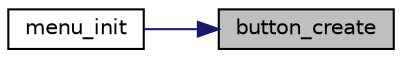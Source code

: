 digraph "button_create"
{
 // LATEX_PDF_SIZE
  edge [fontname="Helvetica",fontsize="10",labelfontname="Helvetica",labelfontsize="10"];
  node [fontname="Helvetica",fontsize="10",shape=record];
  rankdir="RL";
  Node1 [label="button_create",height=0.2,width=0.4,color="black", fillcolor="grey75", style="filled", fontcolor="black",tooltip="Create a button struct. This initializes all the required fields."];
  Node1 -> Node2 [dir="back",color="midnightblue",fontsize="10",style="solid",fontname="Helvetica"];
  Node2 [label="menu_init",height=0.2,width=0.4,color="black", fillcolor="white", style="filled",URL="$group__state.html#ga825deebad1aa530657673fb8a95a2565",tooltip="Starts up the menu state. There's no need to manually call this function, as it is used after the fir..."];
}
